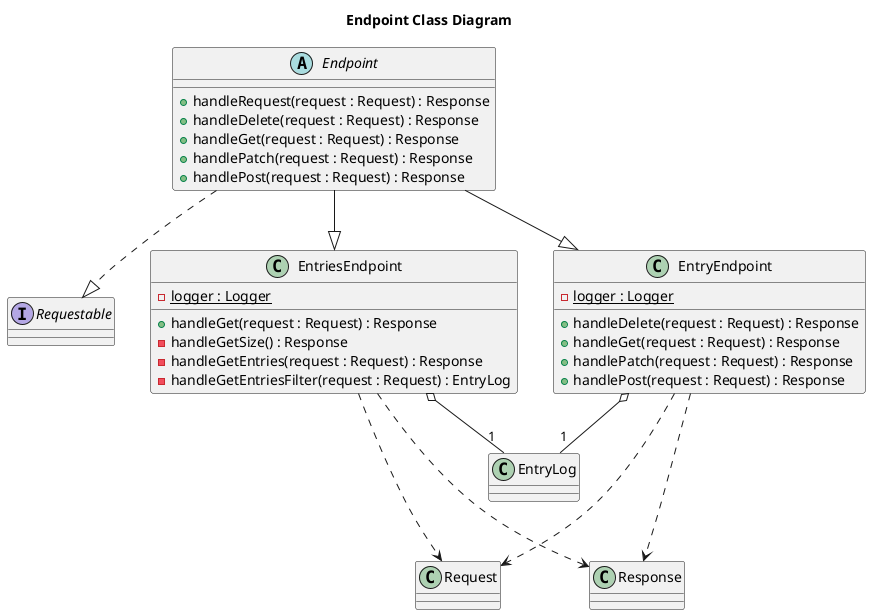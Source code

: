 @startuml
title Endpoint Class Diagram

interface Requestable
class Request
class Response
abstract class Endpoint
class EntryEndpoint
class EntriesEndpoint
class EntryLog

Endpoint ..|> Requestable
Endpoint --|> EntryEndpoint
Endpoint --|> EntriesEndpoint
EntryEndpoint o-- "1" EntryLog
EntriesEndpoint o-- "1" EntryLog
EntryEndpoint ...> Request
EntryEndpoint ...> Response
EntriesEndpoint ...> Request
EntriesEndpoint ...> Response

abstract class Endpoint {
+ handleRequest(request : Request) : Response
+ handleDelete(request : Request) : Response
+ handleGet(request : Request) : Response
+ handlePatch(request : Request) : Response
+ handlePost(request : Request) : Response
}

class EntryEndpoint {
- {static} logger : Logger
+ handleDelete(request : Request) : Response
+ handleGet(request : Request) : Response
+ handlePatch(request : Request) : Response
+ handlePost(request : Request) : Response
}

class EntriesEndpoint {
- {static} logger : Logger
+ handleGet(request : Request) : Response
- handleGetSize() : Response
- handleGetEntries(request : Request) : Response
- handleGetEntriesFilter(request : Request) : EntryLog
}

@enduml